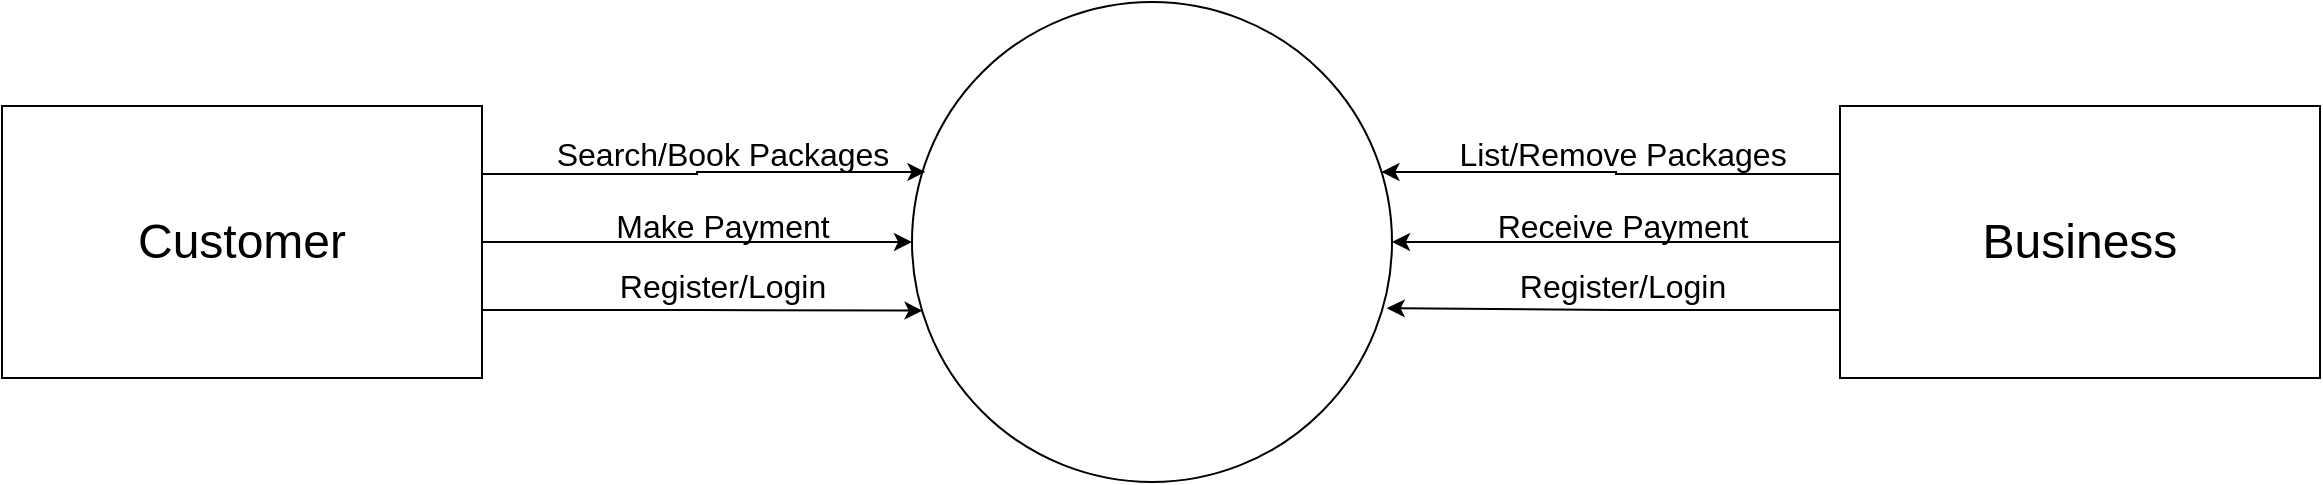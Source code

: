 <mxfile version="14.8.2" type="github">
  <diagram id="2fuQplXi8uLIMwfNDTmf" name="Page-1">
    <mxGraphModel dx="936" dy="931" grid="1" gridSize="10" guides="1" tooltips="1" connect="1" arrows="1" fold="1" page="1" pageScale="1" pageWidth="1169" pageHeight="827" math="0" shadow="0">
      <root>
        <mxCell id="0" />
        <mxCell id="1" parent="0" />
        <mxCell id="dr0I7wAKj2Z3JRPzPNC9-2" value="" style="ellipse;whiteSpace=wrap;html=1;aspect=fixed;" vertex="1" parent="1">
          <mxGeometry x="465" y="348" width="240" height="240" as="geometry" />
        </mxCell>
        <mxCell id="dr0I7wAKj2Z3JRPzPNC9-14" style="edgeStyle=orthogonalEdgeStyle;rounded=0;orthogonalLoop=1;jettySize=auto;html=1;exitX=0;exitY=0.5;exitDx=0;exitDy=0;entryX=1;entryY=0.5;entryDx=0;entryDy=0;" edge="1" parent="1" source="dr0I7wAKj2Z3JRPzPNC9-3" target="dr0I7wAKj2Z3JRPzPNC9-2">
          <mxGeometry relative="1" as="geometry" />
        </mxCell>
        <mxCell id="dr0I7wAKj2Z3JRPzPNC9-15" style="edgeStyle=orthogonalEdgeStyle;rounded=0;orthogonalLoop=1;jettySize=auto;html=1;exitX=0;exitY=0.25;exitDx=0;exitDy=0;entryX=0.978;entryY=0.354;entryDx=0;entryDy=0;entryPerimeter=0;" edge="1" parent="1" source="dr0I7wAKj2Z3JRPzPNC9-3" target="dr0I7wAKj2Z3JRPzPNC9-2">
          <mxGeometry relative="1" as="geometry" />
        </mxCell>
        <mxCell id="dr0I7wAKj2Z3JRPzPNC9-16" style="edgeStyle=orthogonalEdgeStyle;rounded=0;orthogonalLoop=1;jettySize=auto;html=1;exitX=0;exitY=0.75;exitDx=0;exitDy=0;entryX=0.989;entryY=0.638;entryDx=0;entryDy=0;entryPerimeter=0;" edge="1" parent="1" source="dr0I7wAKj2Z3JRPzPNC9-3" target="dr0I7wAKj2Z3JRPzPNC9-2">
          <mxGeometry relative="1" as="geometry">
            <mxPoint x="720" y="502" as="targetPoint" />
          </mxGeometry>
        </mxCell>
        <mxCell id="dr0I7wAKj2Z3JRPzPNC9-3" value="&lt;font style=&quot;font-size: 24px&quot;&gt;Business&lt;/font&gt;" style="rounded=0;whiteSpace=wrap;html=1;" vertex="1" parent="1">
          <mxGeometry x="929" y="400" width="240" height="136" as="geometry" />
        </mxCell>
        <mxCell id="dr0I7wAKj2Z3JRPzPNC9-8" style="edgeStyle=orthogonalEdgeStyle;rounded=0;orthogonalLoop=1;jettySize=auto;html=1;exitX=1;exitY=0.5;exitDx=0;exitDy=0;" edge="1" parent="1" source="dr0I7wAKj2Z3JRPzPNC9-5" target="dr0I7wAKj2Z3JRPzPNC9-2">
          <mxGeometry relative="1" as="geometry" />
        </mxCell>
        <mxCell id="dr0I7wAKj2Z3JRPzPNC9-9" style="edgeStyle=orthogonalEdgeStyle;rounded=0;orthogonalLoop=1;jettySize=auto;html=1;exitX=1;exitY=0.75;exitDx=0;exitDy=0;entryX=0.022;entryY=0.643;entryDx=0;entryDy=0;entryPerimeter=0;" edge="1" parent="1" source="dr0I7wAKj2Z3JRPzPNC9-5" target="dr0I7wAKj2Z3JRPzPNC9-2">
          <mxGeometry relative="1" as="geometry" />
        </mxCell>
        <mxCell id="dr0I7wAKj2Z3JRPzPNC9-12" style="edgeStyle=orthogonalEdgeStyle;rounded=0;orthogonalLoop=1;jettySize=auto;html=1;exitX=1;exitY=0.25;exitDx=0;exitDy=0;entryX=0.028;entryY=0.354;entryDx=0;entryDy=0;entryPerimeter=0;" edge="1" parent="1" source="dr0I7wAKj2Z3JRPzPNC9-5" target="dr0I7wAKj2Z3JRPzPNC9-2">
          <mxGeometry relative="1" as="geometry" />
        </mxCell>
        <mxCell id="dr0I7wAKj2Z3JRPzPNC9-5" value="&lt;font style=&quot;font-size: 24px&quot;&gt;Customer&lt;/font&gt;" style="rounded=0;whiteSpace=wrap;html=1;" vertex="1" parent="1">
          <mxGeometry x="10" y="400" width="240" height="136" as="geometry" />
        </mxCell>
        <mxCell id="dr0I7wAKj2Z3JRPzPNC9-7" value="Search/&lt;font style=&quot;font-size: 16px&quot;&gt;Book Packages&lt;/font&gt;" style="text;html=1;align=center;verticalAlign=middle;resizable=0;points=[];autosize=1;strokeColor=none;fontSize=16;" vertex="1" parent="1">
          <mxGeometry x="280" y="414" width="180" height="20" as="geometry" />
        </mxCell>
        <mxCell id="dr0I7wAKj2Z3JRPzPNC9-10" value="Make Payment" style="text;html=1;align=center;verticalAlign=middle;resizable=0;points=[];autosize=1;strokeColor=none;fontSize=16;" vertex="1" parent="1">
          <mxGeometry x="310" y="450" width="120" height="20" as="geometry" />
        </mxCell>
        <mxCell id="dr0I7wAKj2Z3JRPzPNC9-11" value="Register/Login" style="text;html=1;align=center;verticalAlign=middle;resizable=0;points=[];autosize=1;strokeColor=none;fontSize=16;" vertex="1" parent="1">
          <mxGeometry x="310" y="480" width="120" height="20" as="geometry" />
        </mxCell>
        <mxCell id="dr0I7wAKj2Z3JRPzPNC9-17" value="&lt;font style=&quot;font-size: 16px&quot;&gt;List/&lt;/font&gt;Remove&lt;font style=&quot;font-size: 16px&quot;&gt; Packages&lt;/font&gt;" style="text;html=1;align=center;verticalAlign=middle;resizable=0;points=[];autosize=1;strokeColor=none;fontSize=16;" vertex="1" parent="1">
          <mxGeometry x="730" y="414" width="180" height="20" as="geometry" />
        </mxCell>
        <mxCell id="dr0I7wAKj2Z3JRPzPNC9-18" value="Receive Payment" style="text;html=1;align=center;verticalAlign=middle;resizable=0;points=[];autosize=1;strokeColor=none;fontSize=16;" vertex="1" parent="1">
          <mxGeometry x="750" y="450" width="140" height="20" as="geometry" />
        </mxCell>
        <mxCell id="dr0I7wAKj2Z3JRPzPNC9-19" value="Register/Login" style="text;html=1;align=center;verticalAlign=middle;resizable=0;points=[];autosize=1;strokeColor=none;fontSize=16;" vertex="1" parent="1">
          <mxGeometry x="760" y="480" width="120" height="20" as="geometry" />
        </mxCell>
      </root>
    </mxGraphModel>
  </diagram>
</mxfile>
